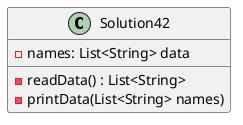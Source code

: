 @startuml

class Solution42{
'attributes
    - names: List<String> data

'methods
    -readData() : List<String>
    -printData(List<String> names)
}

@enduml